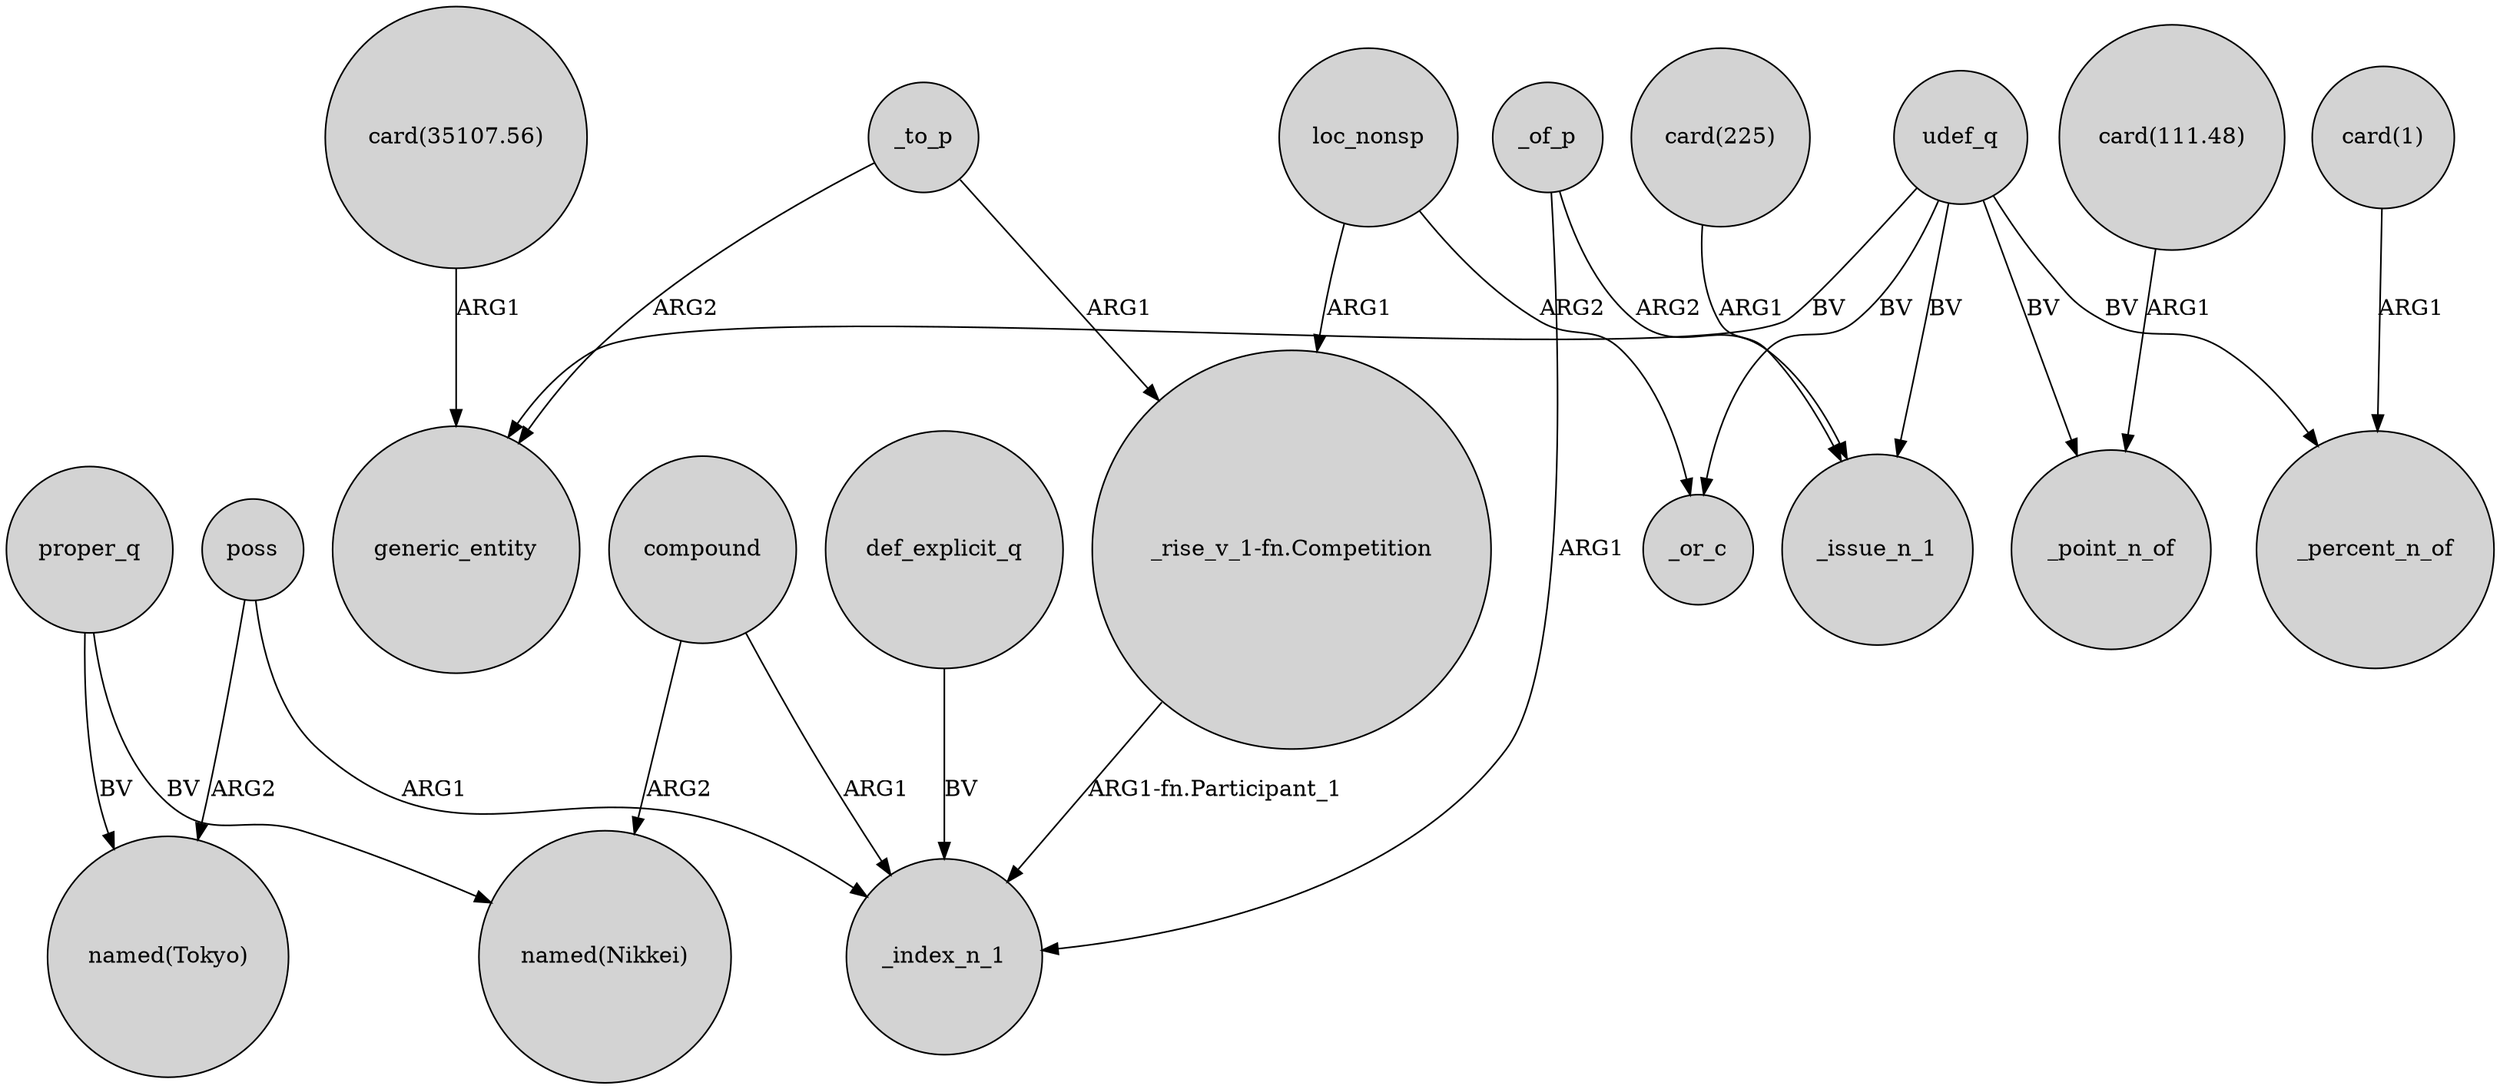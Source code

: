 digraph {
	node [shape=circle style=filled]
	poss -> "named(Tokyo)" [label=ARG2]
	_to_p -> generic_entity [label=ARG2]
	def_explicit_q -> _index_n_1 [label=BV]
	loc_nonsp -> "_rise_v_1-fn.Competition" [label=ARG1]
	"_rise_v_1-fn.Competition" -> _index_n_1 [label="ARG1-fn.Participant_1"]
	poss -> _index_n_1 [label=ARG1]
	_of_p -> _issue_n_1 [label=ARG2]
	udef_q -> generic_entity [label=BV]
	udef_q -> _or_c [label=BV]
	_to_p -> "_rise_v_1-fn.Competition" [label=ARG1]
	"card(35107.56)" -> generic_entity [label=ARG1]
	udef_q -> _percent_n_of [label=BV]
	"card(111.48)" -> _point_n_of [label=ARG1]
	proper_q -> "named(Nikkei)" [label=BV]
	compound -> _index_n_1 [label=ARG1]
	"card(225)" -> _issue_n_1 [label=ARG1]
	proper_q -> "named(Tokyo)" [label=BV]
	udef_q -> _issue_n_1 [label=BV]
	"card(1)" -> _percent_n_of [label=ARG1]
	udef_q -> _point_n_of [label=BV]
	compound -> "named(Nikkei)" [label=ARG2]
	_of_p -> _index_n_1 [label=ARG1]
	loc_nonsp -> _or_c [label=ARG2]
}
